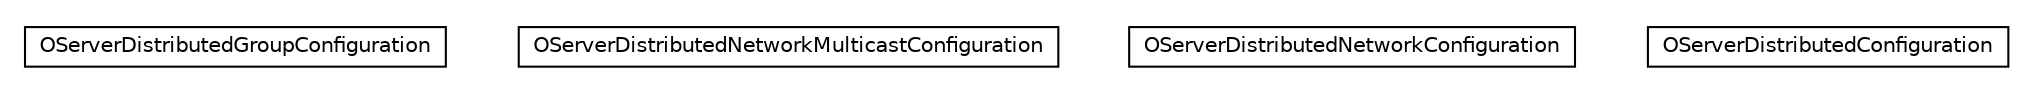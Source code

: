 #!/usr/local/bin/dot
#
# Class diagram 
# Generated by UMLGraph version R5_6-24-gf6e263 (http://www.umlgraph.org/)
#

digraph G {
	edge [fontname="Helvetica",fontsize=10,labelfontname="Helvetica",labelfontsize=10];
	node [fontname="Helvetica",fontsize=10,shape=plaintext];
	nodesep=0.25;
	ranksep=0.5;
	// com.orientechnologies.orient.server.config.distributed.OServerDistributedGroupConfiguration
	c554113 [label=<<table title="com.orientechnologies.orient.server.config.distributed.OServerDistributedGroupConfiguration" border="0" cellborder="1" cellspacing="0" cellpadding="2" port="p" href="./OServerDistributedGroupConfiguration.html">
		<tr><td><table border="0" cellspacing="0" cellpadding="1">
<tr><td align="center" balign="center"> OServerDistributedGroupConfiguration </td></tr>
		</table></td></tr>
		</table>>, URL="./OServerDistributedGroupConfiguration.html", fontname="Helvetica", fontcolor="black", fontsize=10.0];
	// com.orientechnologies.orient.server.config.distributed.OServerDistributedNetworkMulticastConfiguration
	c554114 [label=<<table title="com.orientechnologies.orient.server.config.distributed.OServerDistributedNetworkMulticastConfiguration" border="0" cellborder="1" cellspacing="0" cellpadding="2" port="p" href="./OServerDistributedNetworkMulticastConfiguration.html">
		<tr><td><table border="0" cellspacing="0" cellpadding="1">
<tr><td align="center" balign="center"> OServerDistributedNetworkMulticastConfiguration </td></tr>
		</table></td></tr>
		</table>>, URL="./OServerDistributedNetworkMulticastConfiguration.html", fontname="Helvetica", fontcolor="black", fontsize=10.0];
	// com.orientechnologies.orient.server.config.distributed.OServerDistributedNetworkConfiguration
	c554115 [label=<<table title="com.orientechnologies.orient.server.config.distributed.OServerDistributedNetworkConfiguration" border="0" cellborder="1" cellspacing="0" cellpadding="2" port="p" href="./OServerDistributedNetworkConfiguration.html">
		<tr><td><table border="0" cellspacing="0" cellpadding="1">
<tr><td align="center" balign="center"> OServerDistributedNetworkConfiguration </td></tr>
		</table></td></tr>
		</table>>, URL="./OServerDistributedNetworkConfiguration.html", fontname="Helvetica", fontcolor="black", fontsize=10.0];
	// com.orientechnologies.orient.server.config.distributed.OServerDistributedConfiguration
	c554116 [label=<<table title="com.orientechnologies.orient.server.config.distributed.OServerDistributedConfiguration" border="0" cellborder="1" cellspacing="0" cellpadding="2" port="p" href="./OServerDistributedConfiguration.html">
		<tr><td><table border="0" cellspacing="0" cellpadding="1">
<tr><td align="center" balign="center"> OServerDistributedConfiguration </td></tr>
		</table></td></tr>
		</table>>, URL="./OServerDistributedConfiguration.html", fontname="Helvetica", fontcolor="black", fontsize=10.0];
}

